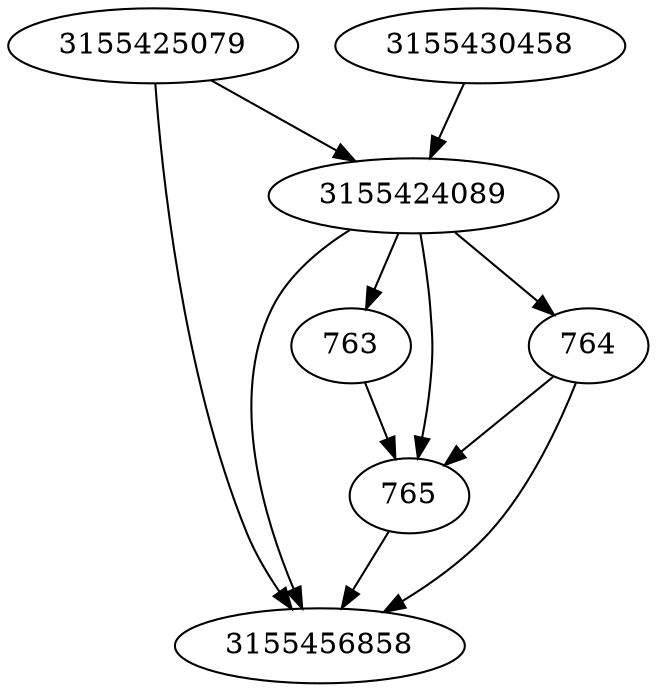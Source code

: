 strict digraph  {
3155456858;
3155425079;
3155424089;
3155430458;
763;
764;
765;
3155425079 -> 3155456858;
3155425079 -> 3155424089;
3155424089 -> 763;
3155424089 -> 764;
3155424089 -> 3155456858;
3155424089 -> 765;
3155430458 -> 3155424089;
763 -> 765;
764 -> 3155456858;
764 -> 765;
765 -> 3155456858;
}
